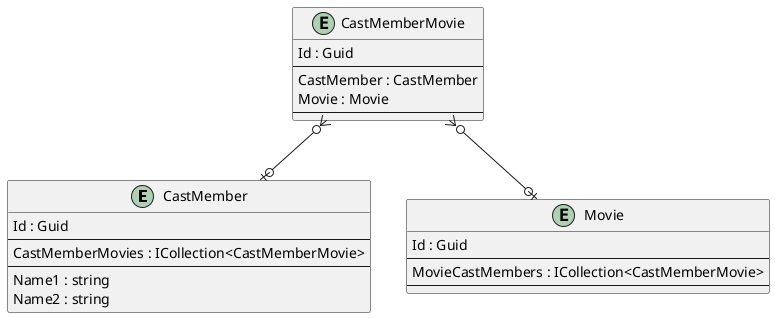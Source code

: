 @startuml

entity CastMember {
    Id : Guid
    --
    CastMemberMovies : ICollection<CastMemberMovie>
    ' CastMemberKeyCodePlaceholder
    --
    Name1 : string
    Name2 : string
    ' CastMemberPropertyCodePlaceholder
}

entity CastMemberMovie {
    Id : Guid
    --
    CastMember : CastMember
    Movie : Movie
    ' CastMemberMovieKeyCodePlaceholder
    --
    ' CastMemberMoviePropertyCodePlaceholder
}

entity Movie {
    Id : Guid
    --
    MovieCastMembers : ICollection<CastMemberMovie>
    ' MovieKeyCodePlaceholder
    --
    ' MoviePropertyCodePlaceholder
}

' EntityCodePlaceholder

CastMemberMovie }o--o| CastMember
CastMemberMovie }o--o| Movie
' RelationshipCodePlaceholder

@enduml
